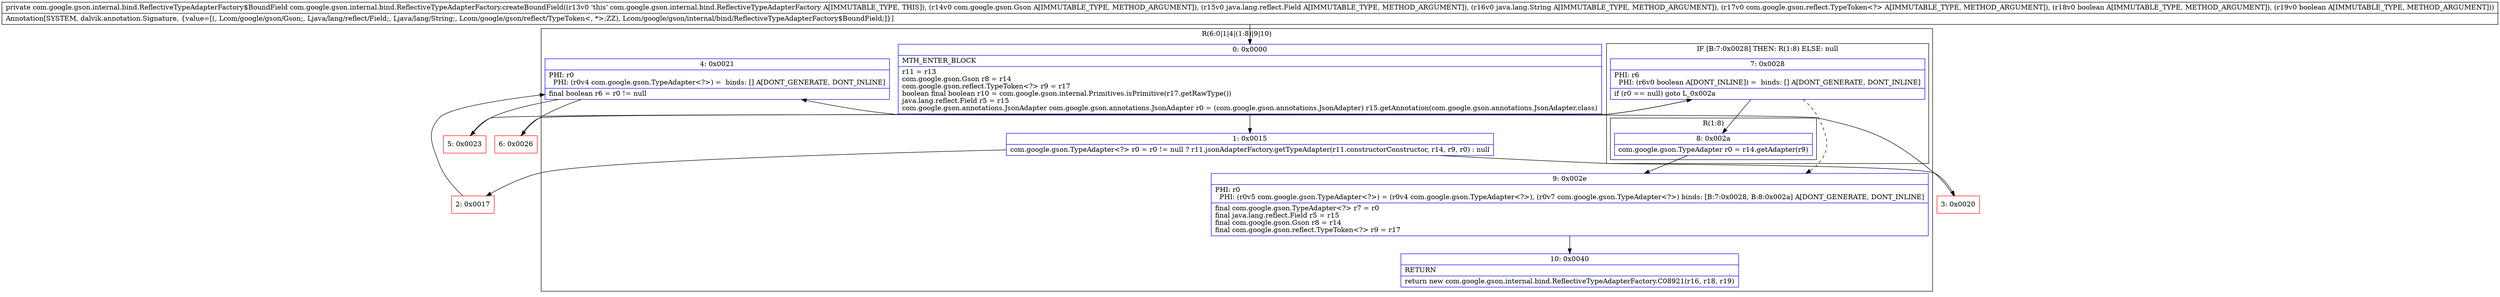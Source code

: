 digraph "CFG forcom.google.gson.internal.bind.ReflectiveTypeAdapterFactory.createBoundField(Lcom\/google\/gson\/Gson;Ljava\/lang\/reflect\/Field;Ljava\/lang\/String;Lcom\/google\/gson\/reflect\/TypeToken;ZZ)Lcom\/google\/gson\/internal\/bind\/ReflectiveTypeAdapterFactory$BoundField;" {
subgraph cluster_Region_1628270613 {
label = "R(6:0|1|4|(1:8)|9|10)";
node [shape=record,color=blue];
Node_0 [shape=record,label="{0\:\ 0x0000|MTH_ENTER_BLOCK\l|r11 = r13\lcom.google.gson.Gson r8 = r14\lcom.google.gson.reflect.TypeToken\<?\> r9 = r17\lboolean final boolean r10 = com.google.gson.internal.Primitives.isPrimitive(r17.getRawType())\ljava.lang.reflect.Field r5 = r15\lcom.google.gson.annotations.JsonAdapter com.google.gson.annotations.JsonAdapter r0 = (com.google.gson.annotations.JsonAdapter) r15.getAnnotation(com.google.gson.annotations.JsonAdapter.class)\l}"];
Node_1 [shape=record,label="{1\:\ 0x0015|com.google.gson.TypeAdapter\<?\> r0 = r0 != null ? r11.jsonAdapterFactory.getTypeAdapter(r11.constructorConstructor, r14, r9, r0) : null\l}"];
Node_4 [shape=record,label="{4\:\ 0x0021|PHI: r0 \l  PHI: (r0v4 com.google.gson.TypeAdapter\<?\>) =  binds: [] A[DONT_GENERATE, DONT_INLINE]\l|final boolean r6 = r0 != null\l}"];
subgraph cluster_IfRegion_1355363130 {
label = "IF [B:7:0x0028] THEN: R(1:8) ELSE: null";
node [shape=record,color=blue];
Node_7 [shape=record,label="{7\:\ 0x0028|PHI: r6 \l  PHI: (r6v0 boolean A[DONT_INLINE]) =  binds: [] A[DONT_GENERATE, DONT_INLINE]\l|if (r0 == null) goto L_0x002a\l}"];
subgraph cluster_Region_1391914474 {
label = "R(1:8)";
node [shape=record,color=blue];
Node_8 [shape=record,label="{8\:\ 0x002a|com.google.gson.TypeAdapter r0 = r14.getAdapter(r9)\l}"];
}
}
Node_9 [shape=record,label="{9\:\ 0x002e|PHI: r0 \l  PHI: (r0v5 com.google.gson.TypeAdapter\<?\>) = (r0v4 com.google.gson.TypeAdapter\<?\>), (r0v7 com.google.gson.TypeAdapter\<?\>) binds: [B:7:0x0028, B:8:0x002a] A[DONT_GENERATE, DONT_INLINE]\l|final com.google.gson.TypeAdapter\<?\> r7 = r0\lfinal java.lang.reflect.Field r5 = r15\lfinal com.google.gson.Gson r8 = r14\lfinal com.google.gson.reflect.TypeToken\<?\> r9 = r17\l}"];
Node_10 [shape=record,label="{10\:\ 0x0040|RETURN\l|return new com.google.gson.internal.bind.ReflectiveTypeAdapterFactory.C08921(r16, r18, r19)\l}"];
}
Node_2 [shape=record,color=red,label="{2\:\ 0x0017}"];
Node_3 [shape=record,color=red,label="{3\:\ 0x0020}"];
Node_5 [shape=record,color=red,label="{5\:\ 0x0023}"];
Node_6 [shape=record,color=red,label="{6\:\ 0x0026}"];
MethodNode[shape=record,label="{private com.google.gson.internal.bind.ReflectiveTypeAdapterFactory$BoundField com.google.gson.internal.bind.ReflectiveTypeAdapterFactory.createBoundField((r13v0 'this' com.google.gson.internal.bind.ReflectiveTypeAdapterFactory A[IMMUTABLE_TYPE, THIS]), (r14v0 com.google.gson.Gson A[IMMUTABLE_TYPE, METHOD_ARGUMENT]), (r15v0 java.lang.reflect.Field A[IMMUTABLE_TYPE, METHOD_ARGUMENT]), (r16v0 java.lang.String A[IMMUTABLE_TYPE, METHOD_ARGUMENT]), (r17v0 com.google.gson.reflect.TypeToken\<?\> A[IMMUTABLE_TYPE, METHOD_ARGUMENT]), (r18v0 boolean A[IMMUTABLE_TYPE, METHOD_ARGUMENT]), (r19v0 boolean A[IMMUTABLE_TYPE, METHOD_ARGUMENT]))  | Annotation[SYSTEM, dalvik.annotation.Signature, \{value=[(, Lcom\/google\/gson\/Gson;, Ljava\/lang\/reflect\/Field;, Ljava\/lang\/String;, Lcom\/google\/gson\/reflect\/TypeToken\<, *\>;ZZ), Lcom\/google\/gson\/internal\/bind\/ReflectiveTypeAdapterFactory$BoundField;]\}]\l}"];
MethodNode -> Node_0;
Node_0 -> Node_1;
Node_1 -> Node_2;
Node_1 -> Node_3;
Node_4 -> Node_5;
Node_4 -> Node_6;
Node_7 -> Node_8;
Node_7 -> Node_9[style=dashed];
Node_8 -> Node_9;
Node_9 -> Node_10;
Node_2 -> Node_4;
Node_3 -> Node_4;
Node_5 -> Node_7;
Node_6 -> Node_7;
}

